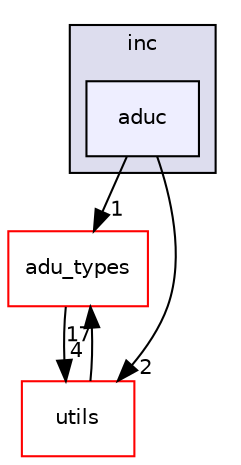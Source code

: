 digraph "src/communication_abstraction/inc/aduc" {
  compound=true
  node [ fontsize="10", fontname="Helvetica"];
  edge [ labelfontsize="10", labelfontname="Helvetica"];
  subgraph clusterdir_280770836f01f1b50d6da545ded3529e {
    graph [ bgcolor="#ddddee", pencolor="black", label="inc" fontname="Helvetica", fontsize="10", URL="dir_280770836f01f1b50d6da545ded3529e.html"]
  dir_5f110544d3c158de41cb00a729499981 [shape=box, label="aduc", style="filled", fillcolor="#eeeeff", pencolor="black", URL="dir_5f110544d3c158de41cb00a729499981.html"];
  }
  dir_2fa9b52a3673ed0f8fcfc3f4f3ae93e3 [shape=box label="adu_types" fillcolor="white" style="filled" color="red" URL="dir_2fa9b52a3673ed0f8fcfc3f4f3ae93e3.html"];
  dir_313caf1132e152dd9b58bea13a4052ca [shape=box label="utils" fillcolor="white" style="filled" color="red" URL="dir_313caf1132e152dd9b58bea13a4052ca.html"];
  dir_2fa9b52a3673ed0f8fcfc3f4f3ae93e3->dir_313caf1132e152dd9b58bea13a4052ca [headlabel="4", labeldistance=1.5 headhref="dir_000003_000154.html"];
  dir_5f110544d3c158de41cb00a729499981->dir_2fa9b52a3673ed0f8fcfc3f4f3ae93e3 [headlabel="1", labeldistance=1.5 headhref="dir_000043_000003.html"];
  dir_5f110544d3c158de41cb00a729499981->dir_313caf1132e152dd9b58bea13a4052ca [headlabel="2", labeldistance=1.5 headhref="dir_000043_000154.html"];
  dir_313caf1132e152dd9b58bea13a4052ca->dir_2fa9b52a3673ed0f8fcfc3f4f3ae93e3 [headlabel="17", labeldistance=1.5 headhref="dir_000154_000003.html"];
}
